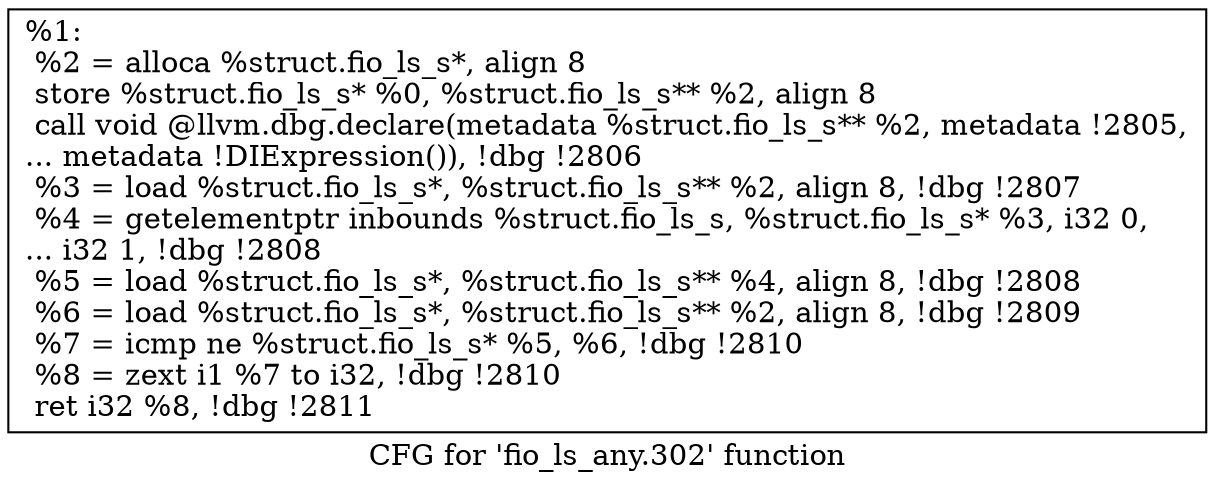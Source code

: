 digraph "CFG for 'fio_ls_any.302' function" {
	label="CFG for 'fio_ls_any.302' function";

	Node0x5568521a4520 [shape=record,label="{%1:\l  %2 = alloca %struct.fio_ls_s*, align 8\l  store %struct.fio_ls_s* %0, %struct.fio_ls_s** %2, align 8\l  call void @llvm.dbg.declare(metadata %struct.fio_ls_s** %2, metadata !2805,\l... metadata !DIExpression()), !dbg !2806\l  %3 = load %struct.fio_ls_s*, %struct.fio_ls_s** %2, align 8, !dbg !2807\l  %4 = getelementptr inbounds %struct.fio_ls_s, %struct.fio_ls_s* %3, i32 0,\l... i32 1, !dbg !2808\l  %5 = load %struct.fio_ls_s*, %struct.fio_ls_s** %4, align 8, !dbg !2808\l  %6 = load %struct.fio_ls_s*, %struct.fio_ls_s** %2, align 8, !dbg !2809\l  %7 = icmp ne %struct.fio_ls_s* %5, %6, !dbg !2810\l  %8 = zext i1 %7 to i32, !dbg !2810\l  ret i32 %8, !dbg !2811\l}"];
}
